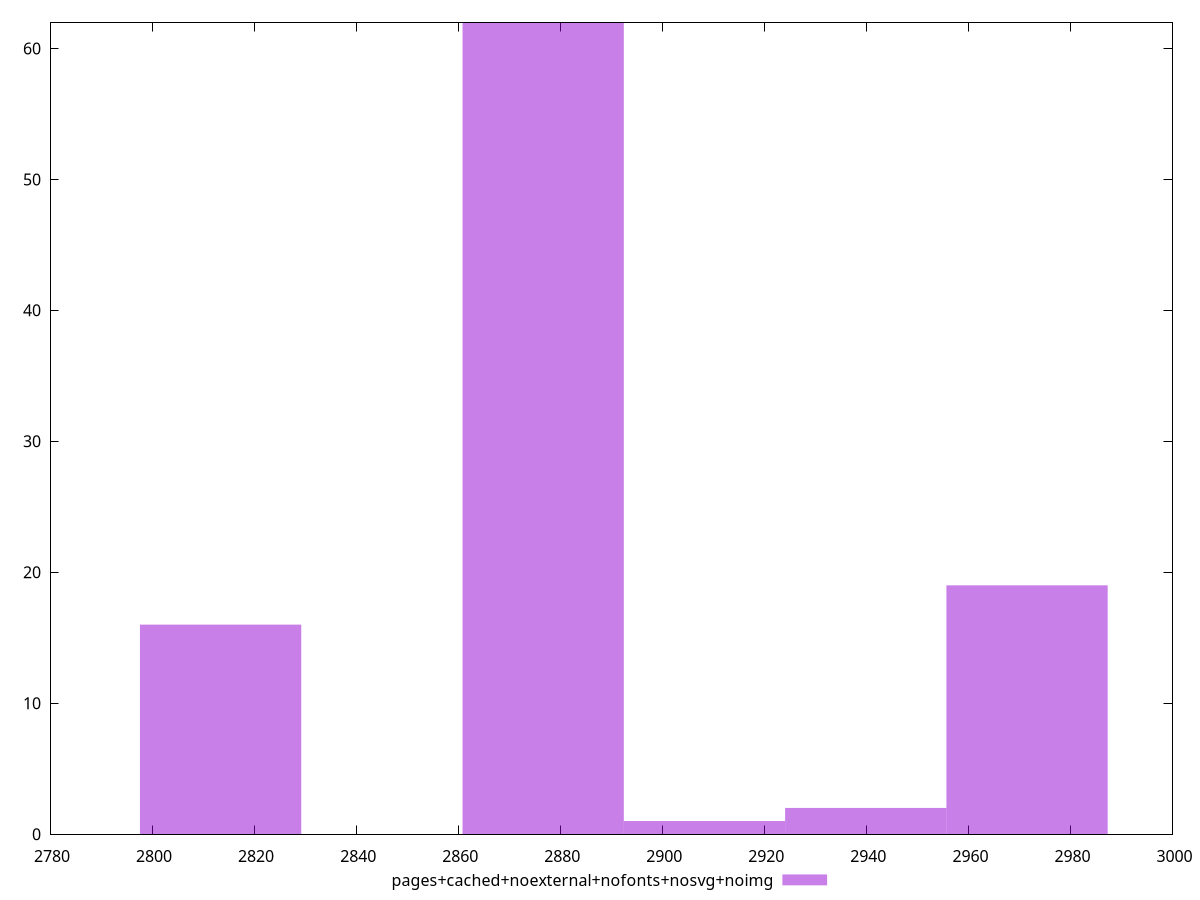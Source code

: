 $_pagesCachedNoexternalNofontsNosvgNoimg <<EOF
2908.270120364038 1
2876.6584886209507 62
2813.435225134776 16
2971.4933838502125 19
2939.881752107125 2
EOF
set key outside below
set terminal pngcairo
set output "report_00005_2020-11-02T22-26-11.212Z/largest-contentful-paint/pages+cached+noexternal+nofonts+nosvg+noimg//raw_hist.png"
set yrange [0:62]
set boxwidth 31.61163174308737
set style fill transparent solid 0.5 noborder
plot $_pagesCachedNoexternalNofontsNosvgNoimg title "pages+cached+noexternal+nofonts+nosvg+noimg" with boxes ,